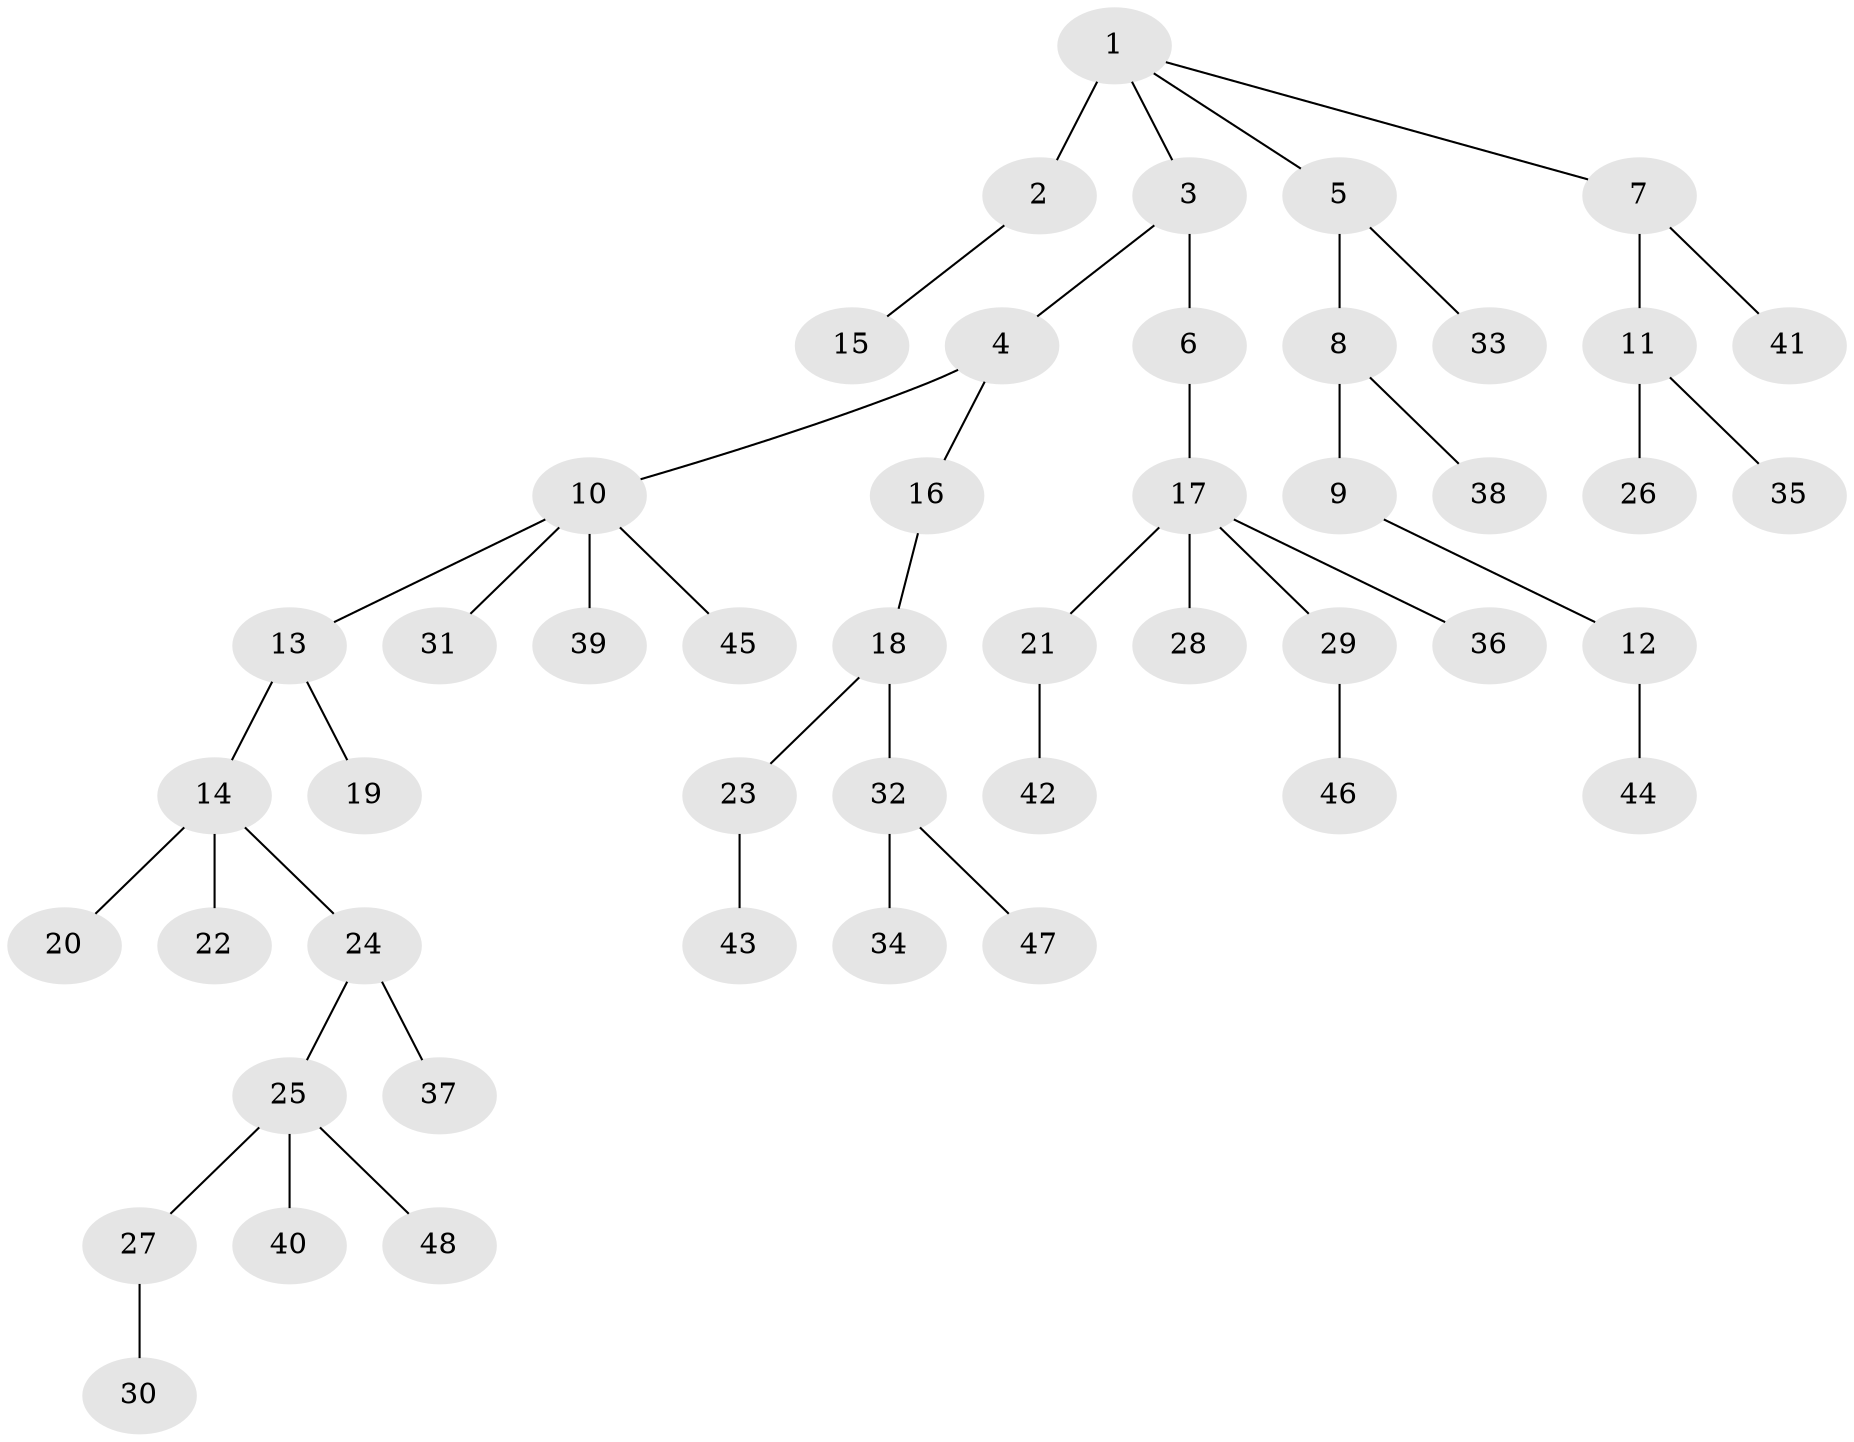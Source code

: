 // original degree distribution, {3: 0.0967741935483871, 5: 0.053763440860215055, 2: 0.26881720430107525, 4: 0.06451612903225806, 1: 0.4946236559139785, 6: 0.021505376344086023}
// Generated by graph-tools (version 1.1) at 2025/36/03/09/25 02:36:52]
// undirected, 48 vertices, 47 edges
graph export_dot {
graph [start="1"]
  node [color=gray90,style=filled];
  1;
  2;
  3;
  4;
  5;
  6;
  7;
  8;
  9;
  10;
  11;
  12;
  13;
  14;
  15;
  16;
  17;
  18;
  19;
  20;
  21;
  22;
  23;
  24;
  25;
  26;
  27;
  28;
  29;
  30;
  31;
  32;
  33;
  34;
  35;
  36;
  37;
  38;
  39;
  40;
  41;
  42;
  43;
  44;
  45;
  46;
  47;
  48;
  1 -- 2 [weight=3.0];
  1 -- 3 [weight=1.0];
  1 -- 5 [weight=1.0];
  1 -- 7 [weight=1.0];
  2 -- 15 [weight=1.0];
  3 -- 4 [weight=1.0];
  3 -- 6 [weight=2.0];
  4 -- 10 [weight=1.0];
  4 -- 16 [weight=1.0];
  5 -- 8 [weight=1.0];
  5 -- 33 [weight=1.0];
  6 -- 17 [weight=1.0];
  7 -- 11 [weight=3.0];
  7 -- 41 [weight=1.0];
  8 -- 9 [weight=1.0];
  8 -- 38 [weight=1.0];
  9 -- 12 [weight=1.0];
  10 -- 13 [weight=1.0];
  10 -- 31 [weight=1.0];
  10 -- 39 [weight=1.0];
  10 -- 45 [weight=1.0];
  11 -- 26 [weight=1.0];
  11 -- 35 [weight=1.0];
  12 -- 44 [weight=1.0];
  13 -- 14 [weight=1.0];
  13 -- 19 [weight=1.0];
  14 -- 20 [weight=1.0];
  14 -- 22 [weight=1.0];
  14 -- 24 [weight=1.0];
  16 -- 18 [weight=1.0];
  17 -- 21 [weight=1.0];
  17 -- 28 [weight=1.0];
  17 -- 29 [weight=1.0];
  17 -- 36 [weight=1.0];
  18 -- 23 [weight=1.0];
  18 -- 32 [weight=1.0];
  21 -- 42 [weight=1.0];
  23 -- 43 [weight=1.0];
  24 -- 25 [weight=1.0];
  24 -- 37 [weight=1.0];
  25 -- 27 [weight=1.0];
  25 -- 40 [weight=1.0];
  25 -- 48 [weight=1.0];
  27 -- 30 [weight=1.0];
  29 -- 46 [weight=1.0];
  32 -- 34 [weight=1.0];
  32 -- 47 [weight=1.0];
}

